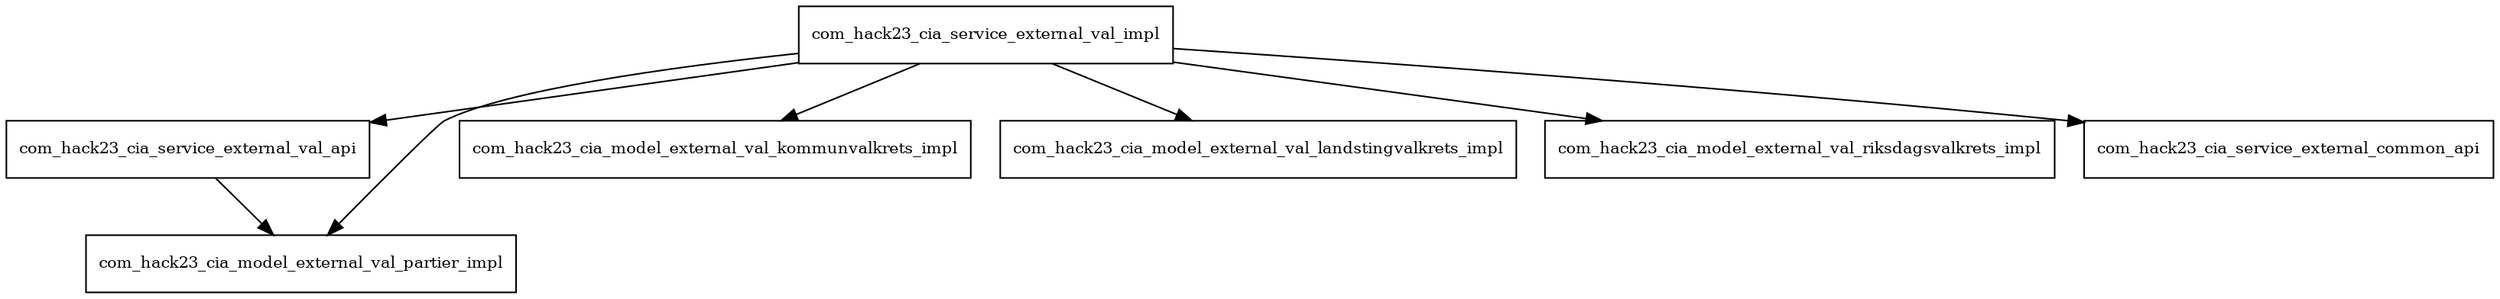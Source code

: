 digraph service_external_val_2018_5_9_SNAPSHOT_package_dependencies {
  node [shape = box, fontsize=10.0];
  com_hack23_cia_service_external_val_api -> com_hack23_cia_model_external_val_partier_impl;
  com_hack23_cia_service_external_val_impl -> com_hack23_cia_model_external_val_kommunvalkrets_impl;
  com_hack23_cia_service_external_val_impl -> com_hack23_cia_model_external_val_landstingvalkrets_impl;
  com_hack23_cia_service_external_val_impl -> com_hack23_cia_model_external_val_partier_impl;
  com_hack23_cia_service_external_val_impl -> com_hack23_cia_model_external_val_riksdagsvalkrets_impl;
  com_hack23_cia_service_external_val_impl -> com_hack23_cia_service_external_common_api;
  com_hack23_cia_service_external_val_impl -> com_hack23_cia_service_external_val_api;
}
